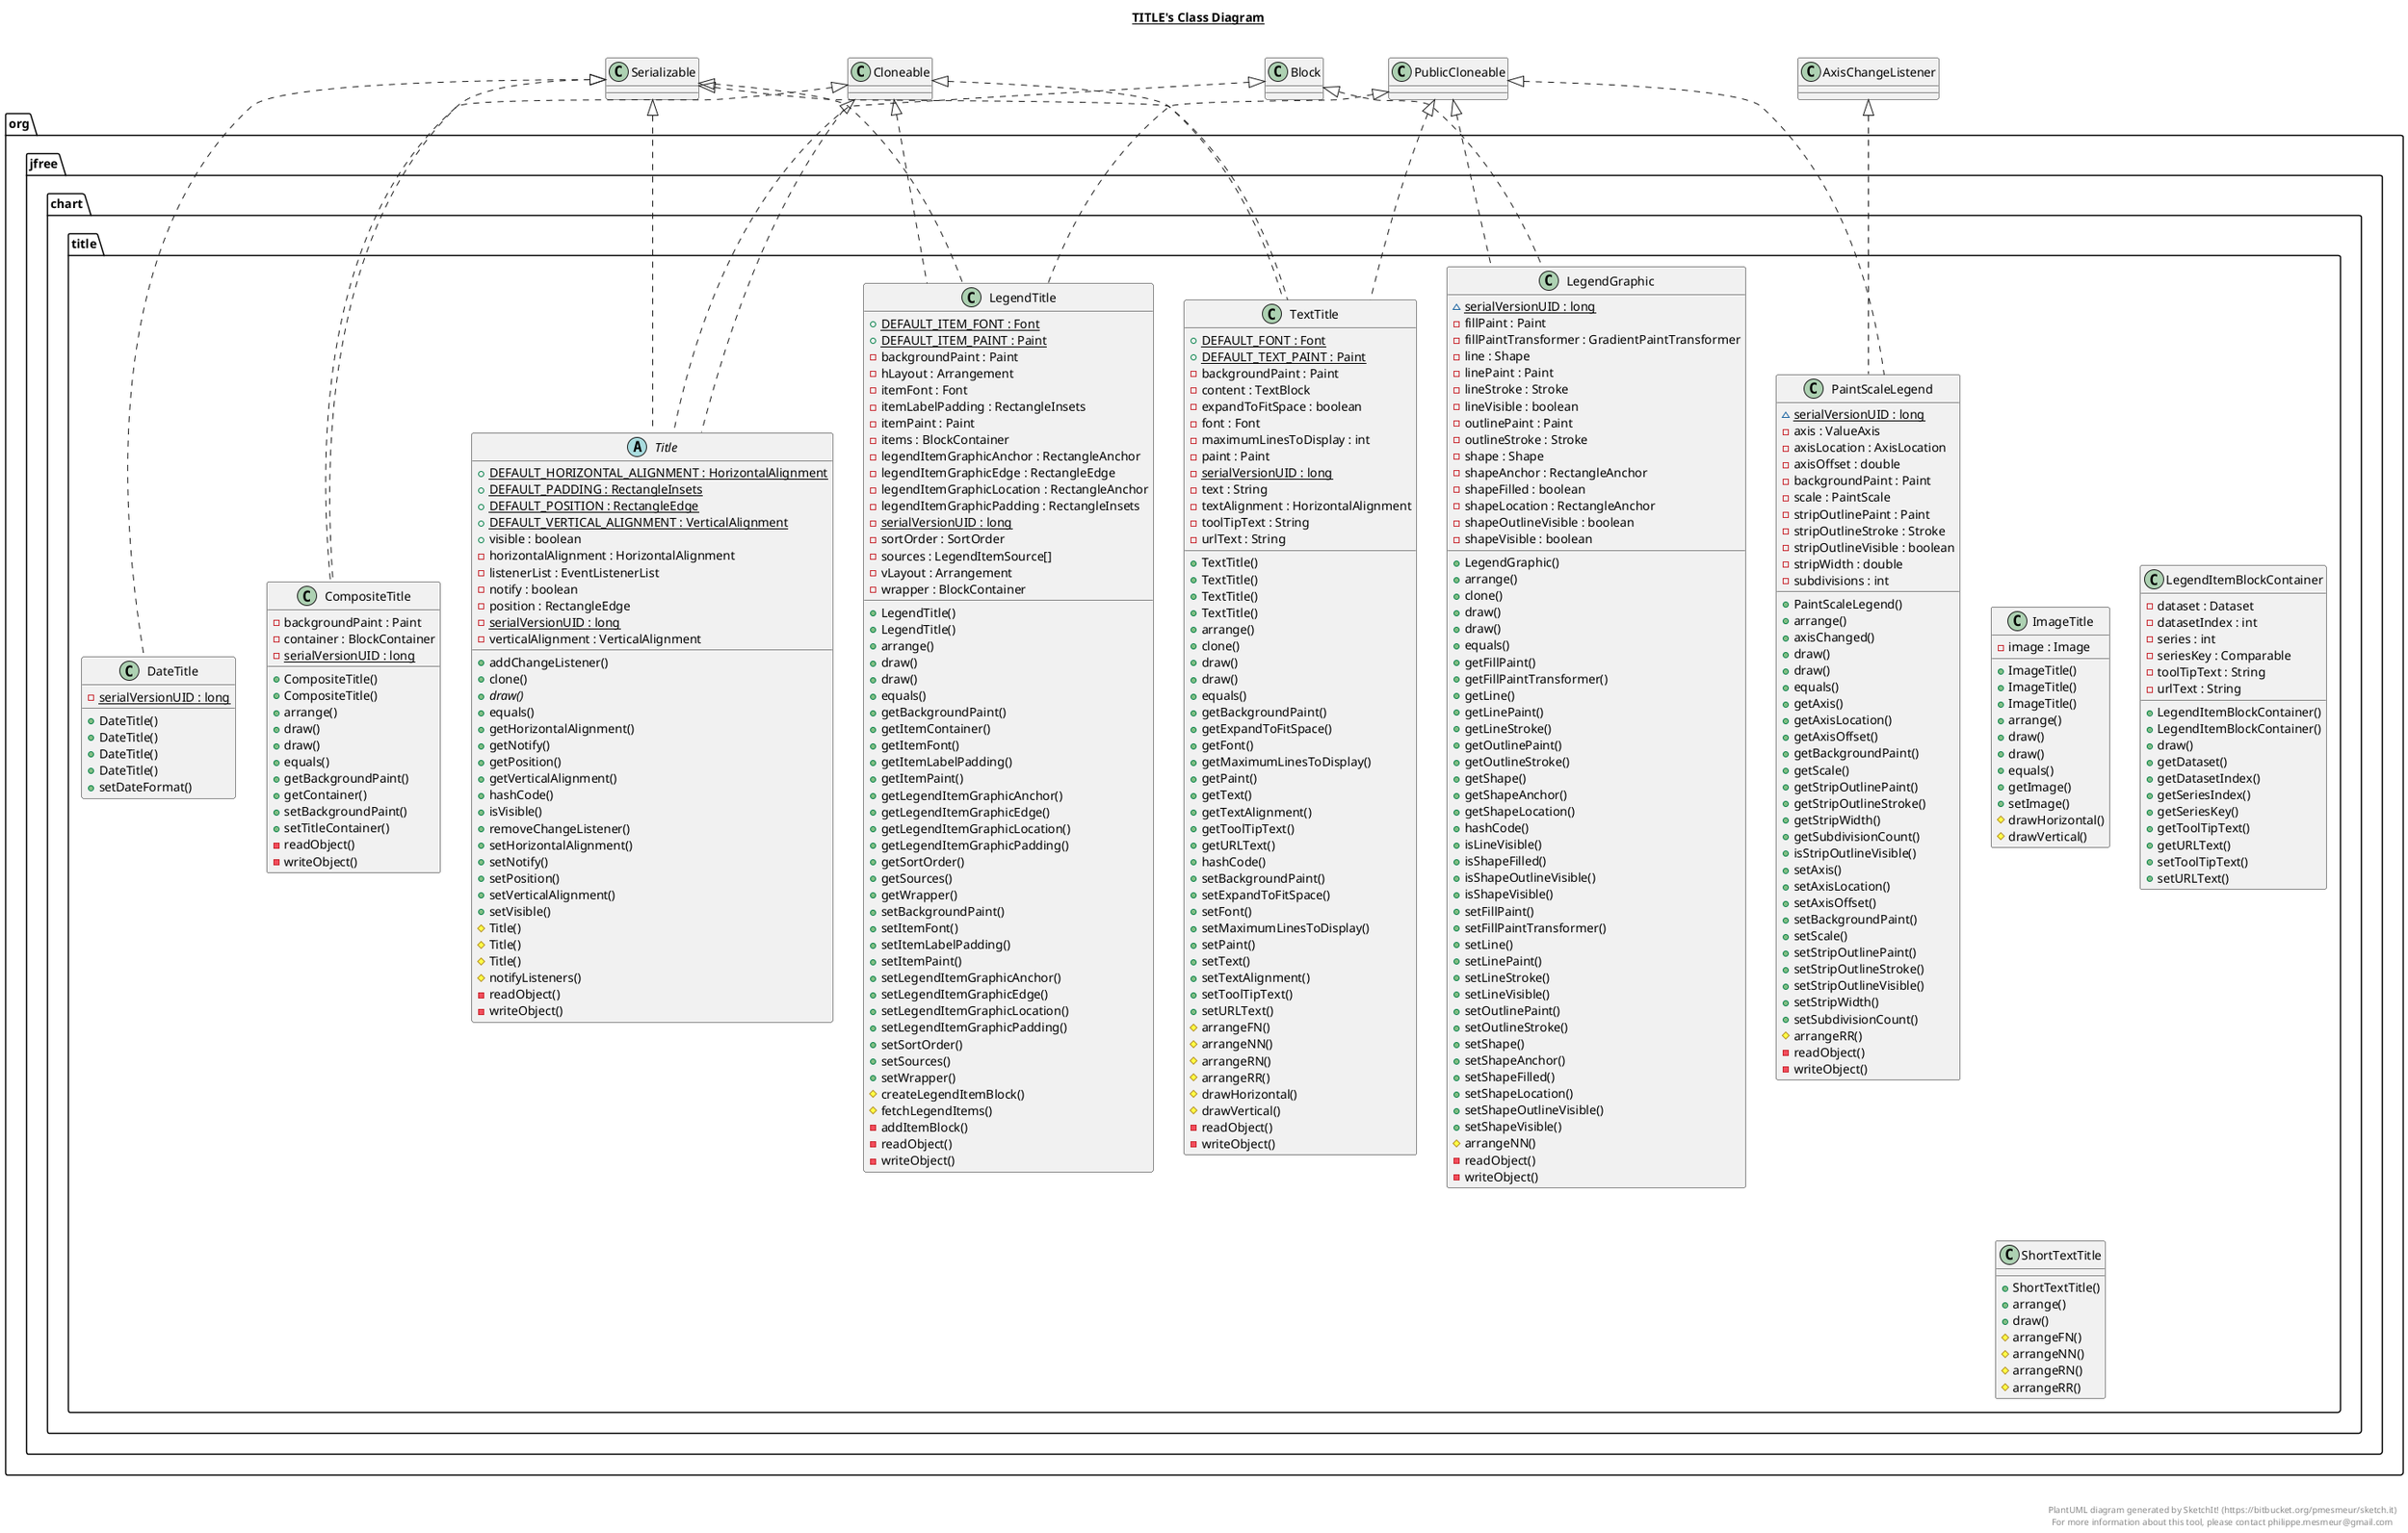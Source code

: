 @startuml

title __TITLE's Class Diagram__\n

  namespace org.jfree.chart {
    namespace title {
      class org.jfree.chart.title.CompositeTitle {
          - backgroundPaint : Paint
          - container : BlockContainer
          {static} - serialVersionUID : long
          + CompositeTitle()
          + CompositeTitle()
          + arrange()
          + draw()
          + draw()
          + equals()
          + getBackgroundPaint()
          + getContainer()
          + setBackgroundPaint()
          + setTitleContainer()
          - readObject()
          - writeObject()
      }
    }
  }
  

  namespace org.jfree.chart {
    namespace title {
      class org.jfree.chart.title.DateTitle {
          {static} - serialVersionUID : long
          + DateTitle()
          + DateTitle()
          + DateTitle()
          + DateTitle()
          + setDateFormat()
      }
    }
  }
  

  namespace org.jfree.chart {
    namespace title {
      class org.jfree.chart.title.ImageTitle {
          - image : Image
          + ImageTitle()
          + ImageTitle()
          + ImageTitle()
          + arrange()
          + draw()
          + draw()
          + equals()
          + getImage()
          + setImage()
          # drawHorizontal()
          # drawVertical()
      }
    }
  }
  

  namespace org.jfree.chart {
    namespace title {
      class org.jfree.chart.title.LegendGraphic {
          {static} ~ serialVersionUID : long
          - fillPaint : Paint
          - fillPaintTransformer : GradientPaintTransformer
          - line : Shape
          - linePaint : Paint
          - lineStroke : Stroke
          - lineVisible : boolean
          - outlinePaint : Paint
          - outlineStroke : Stroke
          - shape : Shape
          - shapeAnchor : RectangleAnchor
          - shapeFilled : boolean
          - shapeLocation : RectangleAnchor
          - shapeOutlineVisible : boolean
          - shapeVisible : boolean
          + LegendGraphic()
          + arrange()
          + clone()
          + draw()
          + draw()
          + equals()
          + getFillPaint()
          + getFillPaintTransformer()
          + getLine()
          + getLinePaint()
          + getLineStroke()
          + getOutlinePaint()
          + getOutlineStroke()
          + getShape()
          + getShapeAnchor()
          + getShapeLocation()
          + hashCode()
          + isLineVisible()
          + isShapeFilled()
          + isShapeOutlineVisible()
          + isShapeVisible()
          + setFillPaint()
          + setFillPaintTransformer()
          + setLine()
          + setLinePaint()
          + setLineStroke()
          + setLineVisible()
          + setOutlinePaint()
          + setOutlineStroke()
          + setShape()
          + setShapeAnchor()
          + setShapeFilled()
          + setShapeLocation()
          + setShapeOutlineVisible()
          + setShapeVisible()
          # arrangeNN()
          - readObject()
          - writeObject()
      }
    }
  }
  

  namespace org.jfree.chart {
    namespace title {
      class org.jfree.chart.title.LegendItemBlockContainer {
          - dataset : Dataset
          - datasetIndex : int
          - series : int
          - seriesKey : Comparable
          - toolTipText : String
          - urlText : String
          + LegendItemBlockContainer()
          + LegendItemBlockContainer()
          + draw()
          + getDataset()
          + getDatasetIndex()
          + getSeriesIndex()
          + getSeriesKey()
          + getToolTipText()
          + getURLText()
          + setToolTipText()
          + setURLText()
      }
    }
  }
  

  namespace org.jfree.chart {
    namespace title {
      class org.jfree.chart.title.LegendTitle {
          {static} + DEFAULT_ITEM_FONT : Font
          {static} + DEFAULT_ITEM_PAINT : Paint
          - backgroundPaint : Paint
          - hLayout : Arrangement
          - itemFont : Font
          - itemLabelPadding : RectangleInsets
          - itemPaint : Paint
          - items : BlockContainer
          - legendItemGraphicAnchor : RectangleAnchor
          - legendItemGraphicEdge : RectangleEdge
          - legendItemGraphicLocation : RectangleAnchor
          - legendItemGraphicPadding : RectangleInsets
          {static} - serialVersionUID : long
          - sortOrder : SortOrder
          - sources : LegendItemSource[]
          - vLayout : Arrangement
          - wrapper : BlockContainer
          + LegendTitle()
          + LegendTitle()
          + arrange()
          + draw()
          + draw()
          + equals()
          + getBackgroundPaint()
          + getItemContainer()
          + getItemFont()
          + getItemLabelPadding()
          + getItemPaint()
          + getLegendItemGraphicAnchor()
          + getLegendItemGraphicEdge()
          + getLegendItemGraphicLocation()
          + getLegendItemGraphicPadding()
          + getSortOrder()
          + getSources()
          + getWrapper()
          + setBackgroundPaint()
          + setItemFont()
          + setItemLabelPadding()
          + setItemPaint()
          + setLegendItemGraphicAnchor()
          + setLegendItemGraphicEdge()
          + setLegendItemGraphicLocation()
          + setLegendItemGraphicPadding()
          + setSortOrder()
          + setSources()
          + setWrapper()
          # createLegendItemBlock()
          # fetchLegendItems()
          - addItemBlock()
          - readObject()
          - writeObject()
      }
    }
  }
  

  namespace org.jfree.chart {
    namespace title {
      class org.jfree.chart.title.PaintScaleLegend {
          {static} ~ serialVersionUID : long
          - axis : ValueAxis
          - axisLocation : AxisLocation
          - axisOffset : double
          - backgroundPaint : Paint
          - scale : PaintScale
          - stripOutlinePaint : Paint
          - stripOutlineStroke : Stroke
          - stripOutlineVisible : boolean
          - stripWidth : double
          - subdivisions : int
          + PaintScaleLegend()
          + arrange()
          + axisChanged()
          + draw()
          + draw()
          + equals()
          + getAxis()
          + getAxisLocation()
          + getAxisOffset()
          + getBackgroundPaint()
          + getScale()
          + getStripOutlinePaint()
          + getStripOutlineStroke()
          + getStripWidth()
          + getSubdivisionCount()
          + isStripOutlineVisible()
          + setAxis()
          + setAxisLocation()
          + setAxisOffset()
          + setBackgroundPaint()
          + setScale()
          + setStripOutlinePaint()
          + setStripOutlineStroke()
          + setStripOutlineVisible()
          + setStripWidth()
          + setSubdivisionCount()
          # arrangeRR()
          - readObject()
          - writeObject()
      }
    }
  }
  

  namespace org.jfree.chart {
    namespace title {
      class org.jfree.chart.title.ShortTextTitle {
          + ShortTextTitle()
          + arrange()
          + draw()
          # arrangeFN()
          # arrangeNN()
          # arrangeRN()
          # arrangeRR()
      }
    }
  }
  

  namespace org.jfree.chart {
    namespace title {
      class org.jfree.chart.title.TextTitle {
          {static} + DEFAULT_FONT : Font
          {static} + DEFAULT_TEXT_PAINT : Paint
          - backgroundPaint : Paint
          - content : TextBlock
          - expandToFitSpace : boolean
          - font : Font
          - maximumLinesToDisplay : int
          - paint : Paint
          {static} - serialVersionUID : long
          - text : String
          - textAlignment : HorizontalAlignment
          - toolTipText : String
          - urlText : String
          + TextTitle()
          + TextTitle()
          + TextTitle()
          + TextTitle()
          + arrange()
          + clone()
          + draw()
          + draw()
          + equals()
          + getBackgroundPaint()
          + getExpandToFitSpace()
          + getFont()
          + getMaximumLinesToDisplay()
          + getPaint()
          + getText()
          + getTextAlignment()
          + getToolTipText()
          + getURLText()
          + hashCode()
          + setBackgroundPaint()
          + setExpandToFitSpace()
          + setFont()
          + setMaximumLinesToDisplay()
          + setPaint()
          + setText()
          + setTextAlignment()
          + setToolTipText()
          + setURLText()
          # arrangeFN()
          # arrangeNN()
          # arrangeRN()
          # arrangeRR()
          # drawHorizontal()
          # drawVertical()
          - readObject()
          - writeObject()
      }
    }
  }
  

  namespace org.jfree.chart {
    namespace title {
      abstract class org.jfree.chart.title.Title {
          {static} + DEFAULT_HORIZONTAL_ALIGNMENT : HorizontalAlignment
          {static} + DEFAULT_PADDING : RectangleInsets
          {static} + DEFAULT_POSITION : RectangleEdge
          {static} + DEFAULT_VERTICAL_ALIGNMENT : VerticalAlignment
          + visible : boolean
          - horizontalAlignment : HorizontalAlignment
          - listenerList : EventListenerList
          - notify : boolean
          - position : RectangleEdge
          {static} - serialVersionUID : long
          - verticalAlignment : VerticalAlignment
          + addChangeListener()
          + clone()
          {abstract} + draw()
          + equals()
          + getHorizontalAlignment()
          + getNotify()
          + getPosition()
          + getVerticalAlignment()
          + hashCode()
          + isVisible()
          + removeChangeListener()
          + setHorizontalAlignment()
          + setNotify()
          + setPosition()
          + setVerticalAlignment()
          + setVisible()
          # Title()
          # Title()
          # Title()
          # notifyListeners()
          - readObject()
          - writeObject()
      }
    }
  }
  

  org.jfree.chart.title.CompositeTitle .up.|> Cloneable
  org.jfree.chart.title.CompositeTitle .up.|> Serializable
  org.jfree.chart.title.DateTitle .up.|> Serializable
  org.jfree.chart.title.LegendGraphic .up.|> Block
  org.jfree.chart.title.LegendGraphic .up.|> PublicCloneable
  org.jfree.chart.title.LegendTitle .up.|> Cloneable
  org.jfree.chart.title.LegendTitle .up.|> PublicCloneable
  org.jfree.chart.title.LegendTitle .up.|> Serializable
  org.jfree.chart.title.PaintScaleLegend .up.|> AxisChangeListener
  org.jfree.chart.title.PaintScaleLegend .up.|> PublicCloneable
  org.jfree.chart.title.TextTitle .up.|> Cloneable
  org.jfree.chart.title.TextTitle .up.|> PublicCloneable
  org.jfree.chart.title.TextTitle .up.|> Serializable
  org.jfree.chart.title.Title .up.|> Block
  org.jfree.chart.title.Title .up.|> Cloneable
  org.jfree.chart.title.Title .up.|> Serializable


right footer


PlantUML diagram generated by SketchIt! (https://bitbucket.org/pmesmeur/sketch.it)
For more information about this tool, please contact philippe.mesmeur@gmail.com
endfooter

@enduml
